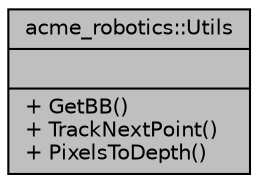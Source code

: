 digraph "acme_robotics::Utils"
{
 // LATEX_PDF_SIZE
  bgcolor="transparent";
  edge [fontname="Helvetica",fontsize="10",labelfontname="Helvetica",labelfontsize="10"];
  node [fontname="Helvetica",fontsize="10",shape=record];
  Node1 [label="{acme_robotics::Utils\n||+ GetBB()\l+ TrackNextPoint()\l+ PixelsToDepth()\l}",height=0.2,width=0.4,color="black", fillcolor="grey75", style="filled", fontcolor="black",tooltip=" "];
}
